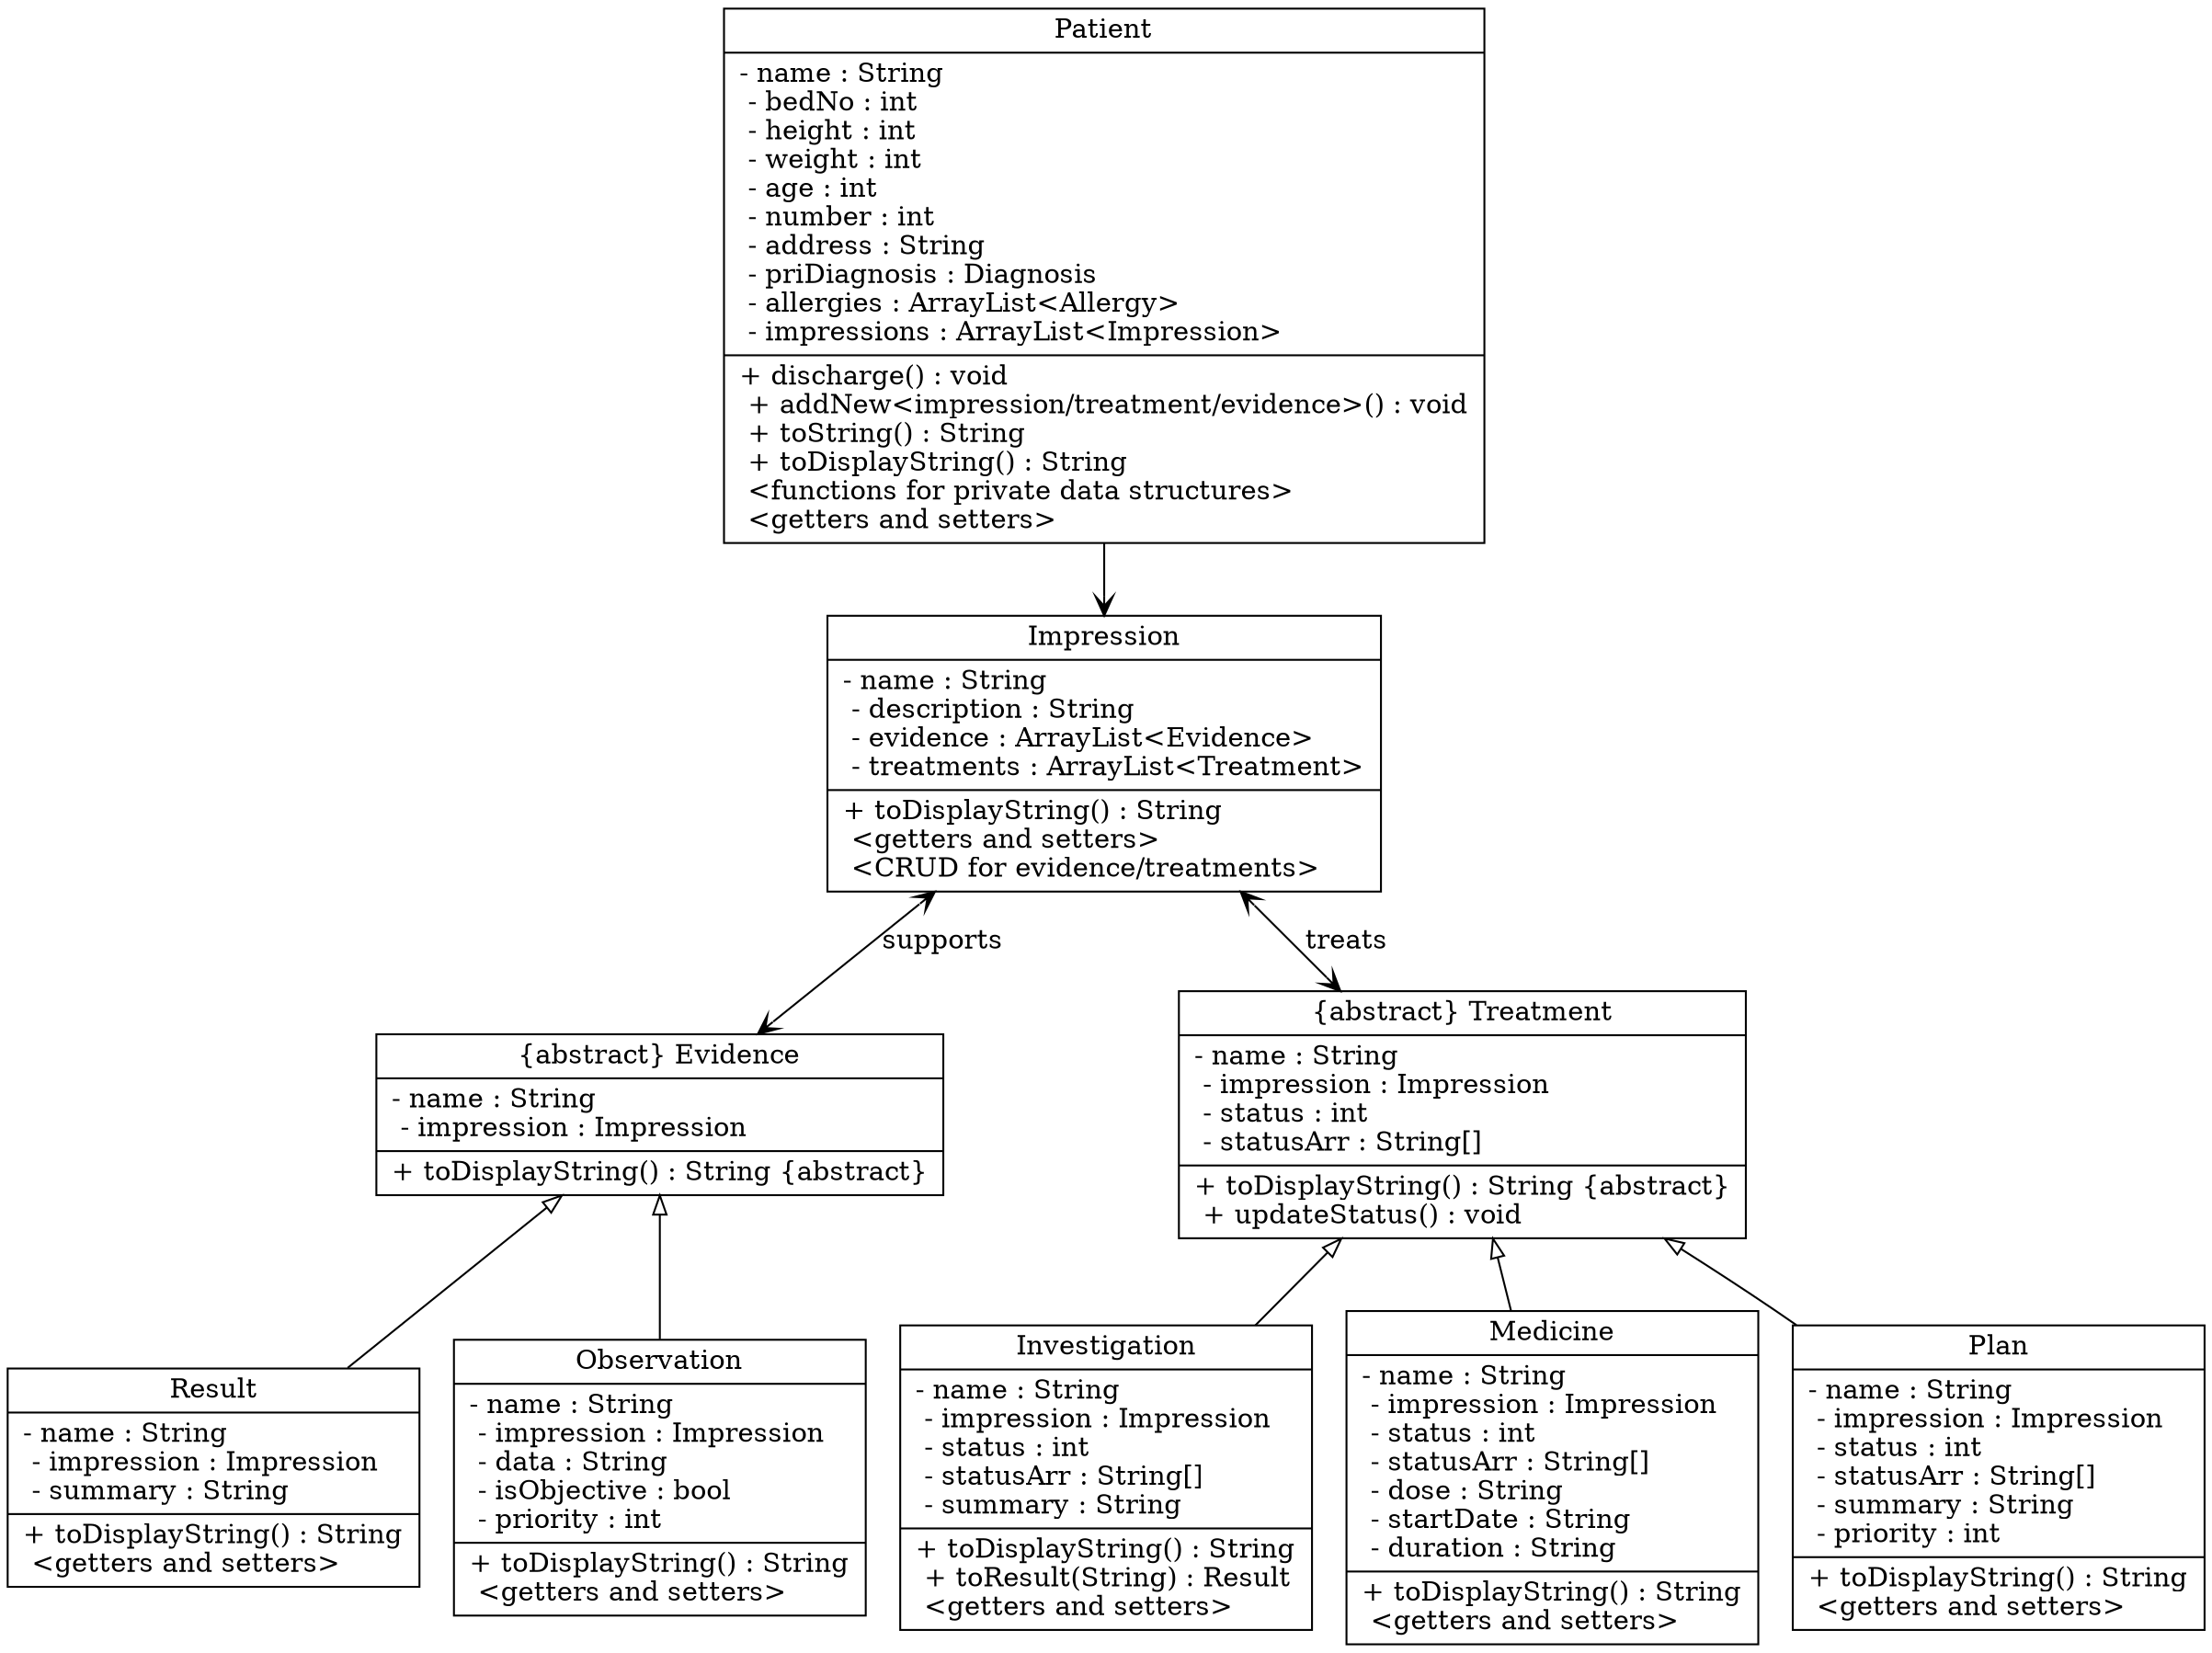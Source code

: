 digraph main {

  /*graph [
    splines = ortho
  ]*/

  node [
    shape = "record"
  ]

  //data indexed by integers for quick, unambiguous access
  //provide the ability to find Impressions by field content
  //discharge() to archive
  //toString() for data format
  //toDataString() for display format (GUI)
  //Allergy may be a simple String or index (int) if no complexity is required
  Patient [
    label = "{Patient
    |- name : String\l
    - bedNo : int\l
    - height : int\l
    - weight : int\l
    - age : int\l
    - number : int\l
    - address : String\l
    - priDiagnosis : Diagnosis\l
    - allergies : ArrayList\<Allergy\>\l
    - impressions : ArrayList\<Impression\>\l
    |+ discharge() : void\l
    + addNew\<impression/treatment/evidence\>() : void\l
    + toString() : String\l
    + toDisplayString() : String\l
    \<functions for private data structures\>\l
    \<getters and setters\>\l
    }"
  ]


  //treatments and evidence should all be associated with an Impression, even if
  //the Impression is not definite yet, or just consists of a symptom

  //function to consolidate e.g. observations to generate reports to upload to 
  //regular system?
  Impression [
    label = "{Impression
    |- name : String\l
    - description : String\l
    - evidence : ArrayList\<Evidence\>\l
    - treatments : ArrayList\<Treatment\>\l
    |+ toDisplayString() : String\l
    \<getters and setters\>\l
    \<CRUD for evidence/treatments\>\l
    }"
  ]

  //evidence: observations, results - support this impression
  Evidence [
    label = "{\{abstract\} Evidence
    |- name : String\l
    - impression : Impression\l
    |+ toDisplayString() : String \{abstract\}\l
    }"
  ]

  //treatment: plans, medicines, investigations - responses to the impression
  //statusArr - array of strings representing the status to display for the
  //various status codes
  //treatments should be sortable by their status of completion
  Treatment [
   label = "{\{abstract\} Treatment
    |- name : String\l
    - impression : Impression\l
    - status : int\l
    - statusArr : String[]\l
    |+ toDisplayString() : String \{abstract\}\l
    + updateStatus() : void\l
    }"
  ]

  Result [
    label = "{Result
    |- name : String\l
    - impression : Impression\l
    - summary : String\l
    |+ toDisplayString() : String\l
    \<getters and setters\>\l
    }"
  ]

  //should observations have dates attached?
  //observations may need further investigation, can be tagged based on 
  //priority to address the most worrying ones
  Observation [
    label = "{Observation
    |- name : String\l
    - impression : Impression\l
    - data : String\l
    - isObjective : bool\l
    - priority : int\l
    |+ toDisplayString() : String\l
    \<getters and setters\>\l
    }"
  ]

  //when an investigation is completed, it becomes a result
  Investigation [
    label = "{Investigation
    |- name : String\l
    - impression : Impression\l
    - status : int\l
    - statusArr : String[]\l
    - summary : String\l
    |+ toDisplayString() : String\l
    + toResult(String) : Result\l 
    \<getters and setters\>\l
    }"
  ]
  
  //Can format these properly if we have the time, if not just hold raw strings
  //Sort by completion status
  Medicine [
    label = "{Medicine
    |- name : String\l
    - impression : Impression\l
    - status : int\l
    - statusArr : String[]\l
    - dose : String\l
    - startDate : String\l
    - duration : String\l
    |+ toDisplayString() : String\l
    \<getters and setters\>\l
    }"
  ]

  //Sort by priority and completion status
  Plan [
    label = "{Plan
    |- name : String\l
    - impression : Impression\l
    - status : int\l
    - statusArr : String[]\l
    - summary : String\l
    - priority : int\l
    |+ toDisplayString() : String\l
    \<getters and setters\>\l
    }"
  ]

  //navigability 
  
  edge [
    arrowhead = "vee"
  ]

  Patient -> Impression

  //two-way navigability

  edge [
    arrowtail = "vee"
    dir = "both"
  ]

  Impression -> Evidence [label = "supports"]
  Impression -> Treatment [label = "treats"]

  //subclass relations

  edge [
    arrowtail = "empty"
    dir = "back"
  ]

  Treatment -> Investigation 
  Treatment -> Plan
  Treatment -> Medicine
  Evidence -> Observation
  Evidence -> Result
}
